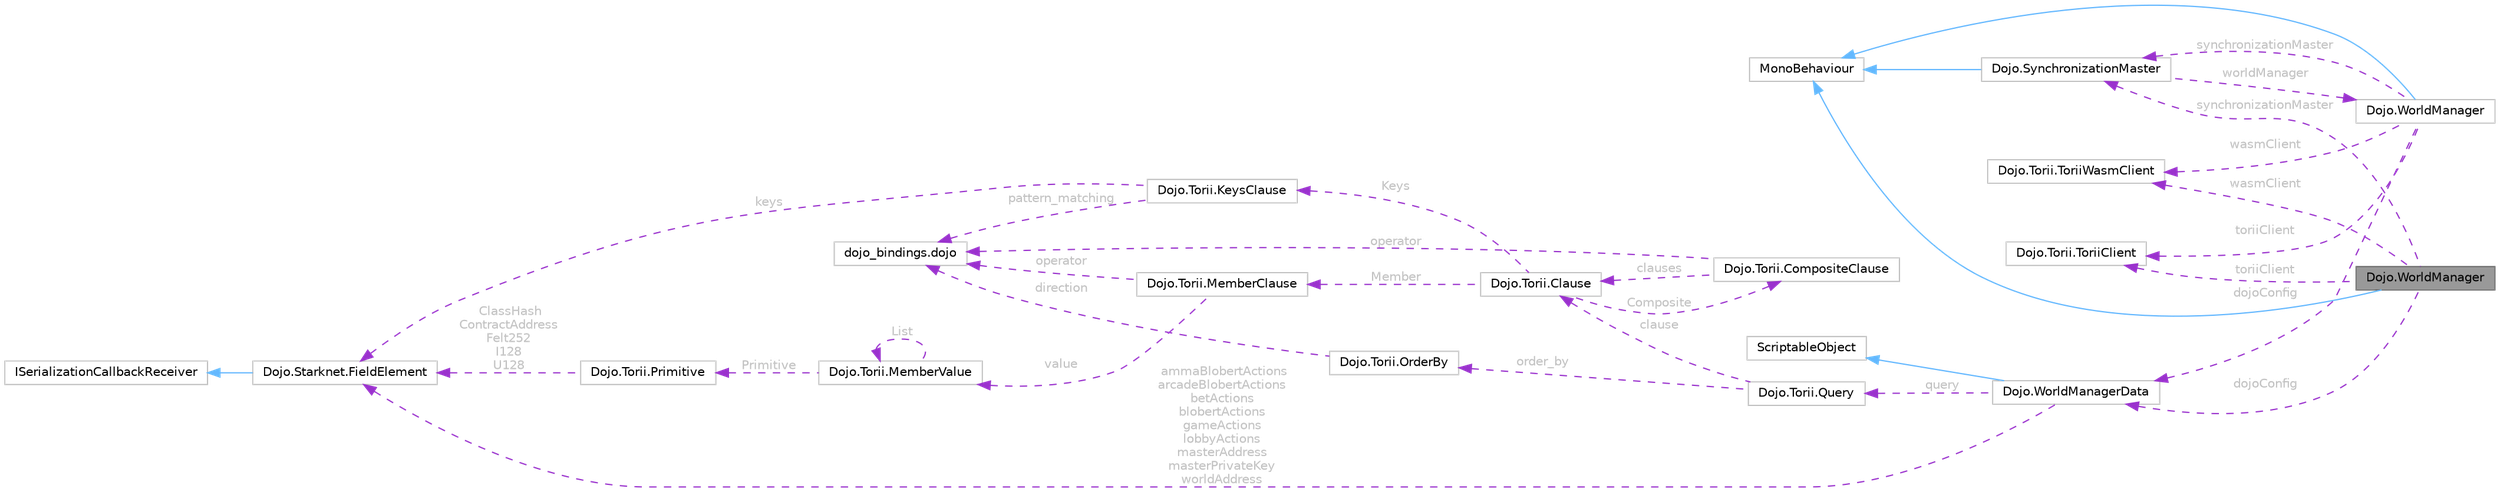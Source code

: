 digraph "Dojo.WorldManager"
{
 // LATEX_PDF_SIZE
  bgcolor="transparent";
  edge [fontname=Helvetica,fontsize=10,labelfontname=Helvetica,labelfontsize=10];
  node [fontname=Helvetica,fontsize=10,shape=box,height=0.2,width=0.4];
  rankdir="LR";
  Node1 [id="Node000001",label="Dojo.WorldManager",height=0.2,width=0.4,color="gray40", fillcolor="grey60", style="filled", fontcolor="black",tooltip=" "];
  Node2 -> Node1 [id="edge1_Node000001_Node000002",dir="back",color="steelblue1",style="solid",tooltip=" "];
  Node2 [id="Node000002",label="MonoBehaviour",height=0.2,width=0.4,color="grey75", fillcolor="white", style="filled",tooltip=" "];
  Node3 -> Node1 [id="edge2_Node000001_Node000003",dir="back",color="darkorchid3",style="dashed",tooltip=" ",label=" synchronizationMaster",fontcolor="grey" ];
  Node3 [id="Node000003",label="Dojo.SynchronizationMaster",height=0.2,width=0.4,color="grey75", fillcolor="white", style="filled",URL="$class_dojo_1_1_synchronization_master.html",tooltip=" "];
  Node2 -> Node3 [id="edge3_Node000003_Node000002",dir="back",color="steelblue1",style="solid",tooltip=" "];
  Node4 -> Node3 [id="edge4_Node000003_Node000004",dir="back",color="darkorchid3",style="dashed",tooltip=" ",label=" worldManager",fontcolor="grey" ];
  Node4 [id="Node000004",label="Dojo.WorldManager",height=0.2,width=0.4,color="grey75", fillcolor="white", style="filled",URL="$class_dojo_1_1_world_manager.html",tooltip=" "];
  Node2 -> Node4 [id="edge5_Node000004_Node000002",dir="back",color="steelblue1",style="solid",tooltip=" "];
  Node3 -> Node4 [id="edge6_Node000004_Node000003",dir="back",color="darkorchid3",style="dashed",tooltip=" ",label=" synchronizationMaster",fontcolor="grey" ];
  Node5 -> Node4 [id="edge7_Node000004_Node000005",dir="back",color="darkorchid3",style="dashed",tooltip=" ",label=" toriiClient",fontcolor="grey" ];
  Node5 [id="Node000005",label="Dojo.Torii.ToriiClient",height=0.2,width=0.4,color="grey75", fillcolor="white", style="filled",URL="$class_dojo_1_1_torii_1_1_torii_client.html",tooltip=" "];
  Node6 -> Node4 [id="edge8_Node000004_Node000006",dir="back",color="darkorchid3",style="dashed",tooltip=" ",label=" wasmClient",fontcolor="grey" ];
  Node6 [id="Node000006",label="Dojo.Torii.ToriiWasmClient",height=0.2,width=0.4,color="grey75", fillcolor="white", style="filled",URL="$class_dojo_1_1_torii_1_1_torii_wasm_client.html",tooltip=" "];
  Node7 -> Node4 [id="edge9_Node000004_Node000007",dir="back",color="darkorchid3",style="dashed",tooltip=" ",label=" dojoConfig",fontcolor="grey" ];
  Node7 [id="Node000007",label="Dojo.WorldManagerData",height=0.2,width=0.4,color="grey75", fillcolor="white", style="filled",URL="$class_dojo_1_1_world_manager_data.html",tooltip=" "];
  Node8 -> Node7 [id="edge10_Node000007_Node000008",dir="back",color="steelblue1",style="solid",tooltip=" "];
  Node8 [id="Node000008",label="ScriptableObject",height=0.2,width=0.4,color="grey75", fillcolor="white", style="filled",tooltip=" "];
  Node9 -> Node7 [id="edge11_Node000007_Node000009",dir="back",color="darkorchid3",style="dashed",tooltip=" ",label=" ammaBlobertActions\narcadeBlobertActions\nbetActions\nblobertActions\ngameActions\nlobbyActions\nmasterAddress\nmasterPrivateKey\nworldAddress",fontcolor="grey" ];
  Node9 [id="Node000009",label="Dojo.Starknet.FieldElement",height=0.2,width=0.4,color="grey75", fillcolor="white", style="filled",URL="$class_dojo_1_1_starknet_1_1_field_element.html",tooltip=" "];
  Node10 -> Node9 [id="edge12_Node000009_Node000010",dir="back",color="steelblue1",style="solid",tooltip=" "];
  Node10 [id="Node000010",label="ISerializationCallbackReceiver",height=0.2,width=0.4,color="grey75", fillcolor="white", style="filled",tooltip=" "];
  Node11 -> Node7 [id="edge13_Node000007_Node000011",dir="back",color="darkorchid3",style="dashed",tooltip=" ",label=" query",fontcolor="grey" ];
  Node11 [id="Node000011",label="Dojo.Torii.Query",height=0.2,width=0.4,color="grey75", fillcolor="white", style="filled",URL="$class_dojo_1_1_torii_1_1_query.html",tooltip=" "];
  Node12 -> Node11 [id="edge14_Node000011_Node000012",dir="back",color="darkorchid3",style="dashed",tooltip=" ",label=" clause",fontcolor="grey" ];
  Node12 [id="Node000012",label="Dojo.Torii.Clause",height=0.2,width=0.4,color="grey75", fillcolor="white", style="filled",URL="$struct_dojo_1_1_torii_1_1_clause.html",tooltip=" "];
  Node13 -> Node12 [id="edge15_Node000012_Node000013",dir="back",color="darkorchid3",style="dashed",tooltip=" ",label=" Keys",fontcolor="grey" ];
  Node13 [id="Node000013",label="Dojo.Torii.KeysClause",height=0.2,width=0.4,color="grey75", fillcolor="white", style="filled",URL="$struct_dojo_1_1_torii_1_1_keys_clause.html",tooltip=" "];
  Node9 -> Node13 [id="edge16_Node000013_Node000009",dir="back",color="darkorchid3",style="dashed",tooltip=" ",label=" keys",fontcolor="grey" ];
  Node14 -> Node13 [id="edge17_Node000013_Node000014",dir="back",color="darkorchid3",style="dashed",tooltip=" ",label=" pattern_matching",fontcolor="grey" ];
  Node14 [id="Node000014",label="dojo_bindings.dojo",height=0.2,width=0.4,color="grey75", fillcolor="white", style="filled",tooltip=" "];
  Node15 -> Node12 [id="edge18_Node000012_Node000015",dir="back",color="darkorchid3",style="dashed",tooltip=" ",label=" Member",fontcolor="grey" ];
  Node15 [id="Node000015",label="Dojo.Torii.MemberClause",height=0.2,width=0.4,color="grey75", fillcolor="white", style="filled",URL="$struct_dojo_1_1_torii_1_1_member_clause.html",tooltip=" "];
  Node14 -> Node15 [id="edge19_Node000015_Node000014",dir="back",color="darkorchid3",style="dashed",tooltip=" ",label=" operator",fontcolor="grey" ];
  Node16 -> Node15 [id="edge20_Node000015_Node000016",dir="back",color="darkorchid3",style="dashed",tooltip=" ",label=" value",fontcolor="grey" ];
  Node16 [id="Node000016",label="Dojo.Torii.MemberValue",height=0.2,width=0.4,color="grey75", fillcolor="white", style="filled",URL="$struct_dojo_1_1_torii_1_1_member_value.html",tooltip=" "];
  Node17 -> Node16 [id="edge21_Node000016_Node000017",dir="back",color="darkorchid3",style="dashed",tooltip=" ",label=" Primitive",fontcolor="grey" ];
  Node17 [id="Node000017",label="Dojo.Torii.Primitive",height=0.2,width=0.4,color="grey75", fillcolor="white", style="filled",URL="$struct_dojo_1_1_torii_1_1_primitive.html",tooltip=" "];
  Node9 -> Node17 [id="edge22_Node000017_Node000009",dir="back",color="darkorchid3",style="dashed",tooltip=" ",label=" ClassHash\nContractAddress\nFelt252\nI128\nU128",fontcolor="grey" ];
  Node16 -> Node16 [id="edge23_Node000016_Node000016",dir="back",color="darkorchid3",style="dashed",tooltip=" ",label=" List",fontcolor="grey" ];
  Node18 -> Node12 [id="edge24_Node000012_Node000018",dir="back",color="darkorchid3",style="dashed",tooltip=" ",label=" Composite",fontcolor="grey" ];
  Node18 [id="Node000018",label="Dojo.Torii.CompositeClause",height=0.2,width=0.4,color="grey75", fillcolor="white", style="filled",URL="$struct_dojo_1_1_torii_1_1_composite_clause.html",tooltip=" "];
  Node14 -> Node18 [id="edge25_Node000018_Node000014",dir="back",color="darkorchid3",style="dashed",tooltip=" ",label=" operator",fontcolor="grey" ];
  Node12 -> Node18 [id="edge26_Node000018_Node000012",dir="back",color="darkorchid3",style="dashed",tooltip=" ",label=" clauses",fontcolor="grey" ];
  Node19 -> Node11 [id="edge27_Node000011_Node000019",dir="back",color="darkorchid3",style="dashed",tooltip=" ",label=" order_by",fontcolor="grey" ];
  Node19 [id="Node000019",label="Dojo.Torii.OrderBy",height=0.2,width=0.4,color="grey75", fillcolor="white", style="filled",URL="$struct_dojo_1_1_torii_1_1_order_by.html",tooltip=" "];
  Node14 -> Node19 [id="edge28_Node000019_Node000014",dir="back",color="darkorchid3",style="dashed",tooltip=" ",label=" direction",fontcolor="grey" ];
  Node5 -> Node1 [id="edge29_Node000001_Node000005",dir="back",color="darkorchid3",style="dashed",tooltip=" ",label=" toriiClient",fontcolor="grey" ];
  Node6 -> Node1 [id="edge30_Node000001_Node000006",dir="back",color="darkorchid3",style="dashed",tooltip=" ",label=" wasmClient",fontcolor="grey" ];
  Node7 -> Node1 [id="edge31_Node000001_Node000007",dir="back",color="darkorchid3",style="dashed",tooltip=" ",label=" dojoConfig",fontcolor="grey" ];
}
